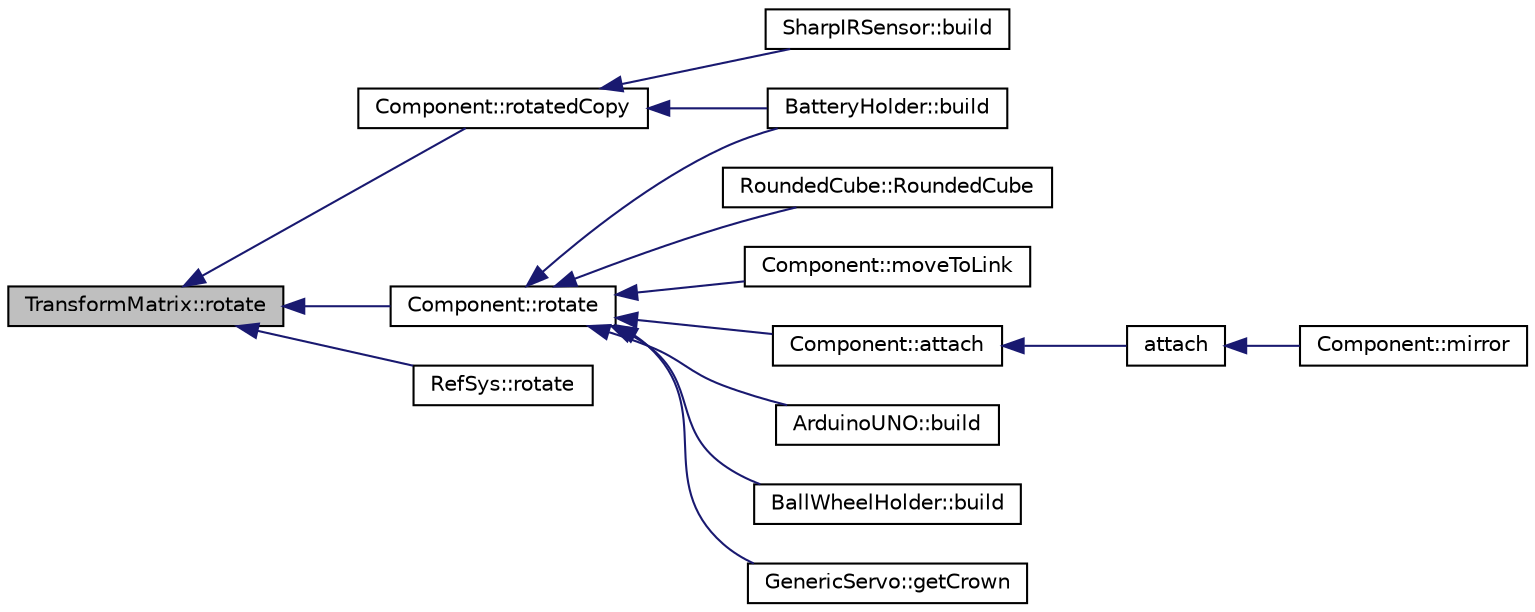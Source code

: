 digraph "TransformMatrix::rotate"
{
  edge [fontname="Helvetica",fontsize="10",labelfontname="Helvetica",labelfontsize="10"];
  node [fontname="Helvetica",fontsize="10",shape=record];
  rankdir="LR";
  Node314 [label="TransformMatrix::rotate",height=0.2,width=0.4,color="black", fillcolor="grey75", style="filled", fontcolor="black"];
  Node314 -> Node315 [dir="back",color="midnightblue",fontsize="10",style="solid",fontname="Helvetica"];
  Node315 [label="Component::rotatedCopy",height=0.2,width=0.4,color="black", fillcolor="white", style="filled",URL="$classComponent.html#ad9de437a1628000f65fea65381e4c3d4",tooltip="Rotate the component. "];
  Node315 -> Node316 [dir="back",color="midnightblue",fontsize="10",style="solid",fontname="Helvetica"];
  Node316 [label="BatteryHolder::build",height=0.2,width=0.4,color="black", fillcolor="white", style="filled",URL="$classBatteryHolder.html#a31b5756aae7816ef88986302ec12303c",tooltip="Build the piece. "];
  Node315 -> Node317 [dir="back",color="midnightblue",fontsize="10",style="solid",fontname="Helvetica"];
  Node317 [label="SharpIRSensor::build",height=0.2,width=0.4,color="black", fillcolor="white", style="filled",URL="$classSharpIRSensor.html#a9358ae89493f89e94ecf763fa4f2f542",tooltip="Build the piece. "];
  Node314 -> Node318 [dir="back",color="midnightblue",fontsize="10",style="solid",fontname="Helvetica"];
  Node318 [label="Component::rotate",height=0.2,width=0.4,color="black", fillcolor="white", style="filled",URL="$classComponent.html#a5d02f92e62bd7a142dcc9c0dae0c908d",tooltip="Rotate the component. "];
  Node318 -> Node319 [dir="back",color="midnightblue",fontsize="10",style="solid",fontname="Helvetica"];
  Node319 [label="RoundedCube::RoundedCube",height=0.2,width=0.4,color="black", fillcolor="white", style="filled",URL="$classRoundedCube.html#ad0ba2fd7d94c9b93a559bb36ab5787bf",tooltip="Constructor. "];
  Node318 -> Node320 [dir="back",color="midnightblue",fontsize="10",style="solid",fontname="Helvetica"];
  Node320 [label="Component::moveToLink",height=0.2,width=0.4,color="black", fillcolor="white", style="filled",URL="$classComponent.html#a90358faa491581771a2677e8cdc00bfd",tooltip="Move To Link Function This method rotates and translates the component in order to place it at a link..."];
  Node318 -> Node321 [dir="back",color="midnightblue",fontsize="10",style="solid",fontname="Helvetica"];
  Node321 [label="Component::attach",height=0.2,width=0.4,color="black", fillcolor="white", style="filled",URL="$classComponent.html#a229e816c0585cc4452b0200e0e842d1c",tooltip="Attaches two components This method attaches attachment component to the componet, making the links fit together. "];
  Node321 -> Node322 [dir="back",color="midnightblue",fontsize="10",style="solid",fontname="Helvetica"];
  Node322 [label="attach",height=0.2,width=0.4,color="black", fillcolor="white", style="filled",URL="$globalfunctions_8h.html#a09e34955be2ae478ecf8ee52ce4cc741",tooltip="Attaches two components This method attaches attachment component to base componet, making the links fit together. "];
  Node322 -> Node323 [dir="back",color="midnightblue",fontsize="10",style="solid",fontname="Helvetica"];
  Node323 [label="Component::mirror",height=0.2,width=0.4,color="black", fillcolor="white", style="filled",URL="$classComponent.html#a12fc1771122cebeb04603a1e9029fe19",tooltip="Mirror the component. "];
  Node318 -> Node324 [dir="back",color="midnightblue",fontsize="10",style="solid",fontname="Helvetica"];
  Node324 [label="ArduinoUNO::build",height=0.2,width=0.4,color="black", fillcolor="white", style="filled",URL="$classArduinoUNO.html#a3f36db05b8094951b6a0372fae99e390",tooltip="Build the piece. "];
  Node318 -> Node325 [dir="back",color="midnightblue",fontsize="10",style="solid",fontname="Helvetica"];
  Node325 [label="BallWheelHolder::build",height=0.2,width=0.4,color="black", fillcolor="white", style="filled",URL="$classBallWheelHolder.html#a5fdc4b7a1f329bf9e136abb14ce79066",tooltip="Build the piece. "];
  Node318 -> Node316 [dir="back",color="midnightblue",fontsize="10",style="solid",fontname="Helvetica"];
  Node318 -> Node326 [dir="back",color="midnightblue",fontsize="10",style="solid",fontname="Helvetica"];
  Node326 [label="GenericServo::getCrown",height=0.2,width=0.4,color="black", fillcolor="white", style="filled",URL="$classGenericServo.html#a495d0b7ab36c079972c4702359c5ec76",tooltip="returns a component only with the crown "];
  Node314 -> Node327 [dir="back",color="midnightblue",fontsize="10",style="solid",fontname="Helvetica"];
  Node327 [label="RefSys::rotate",height=0.2,width=0.4,color="black", fillcolor="white", style="filled",URL="$classRefSys.html#af6bf58cbf4ee5d308bd05ab976562c56",tooltip="Rotates the reference system This methods rotates the reference system The origin is kept unmoved..."];
}
